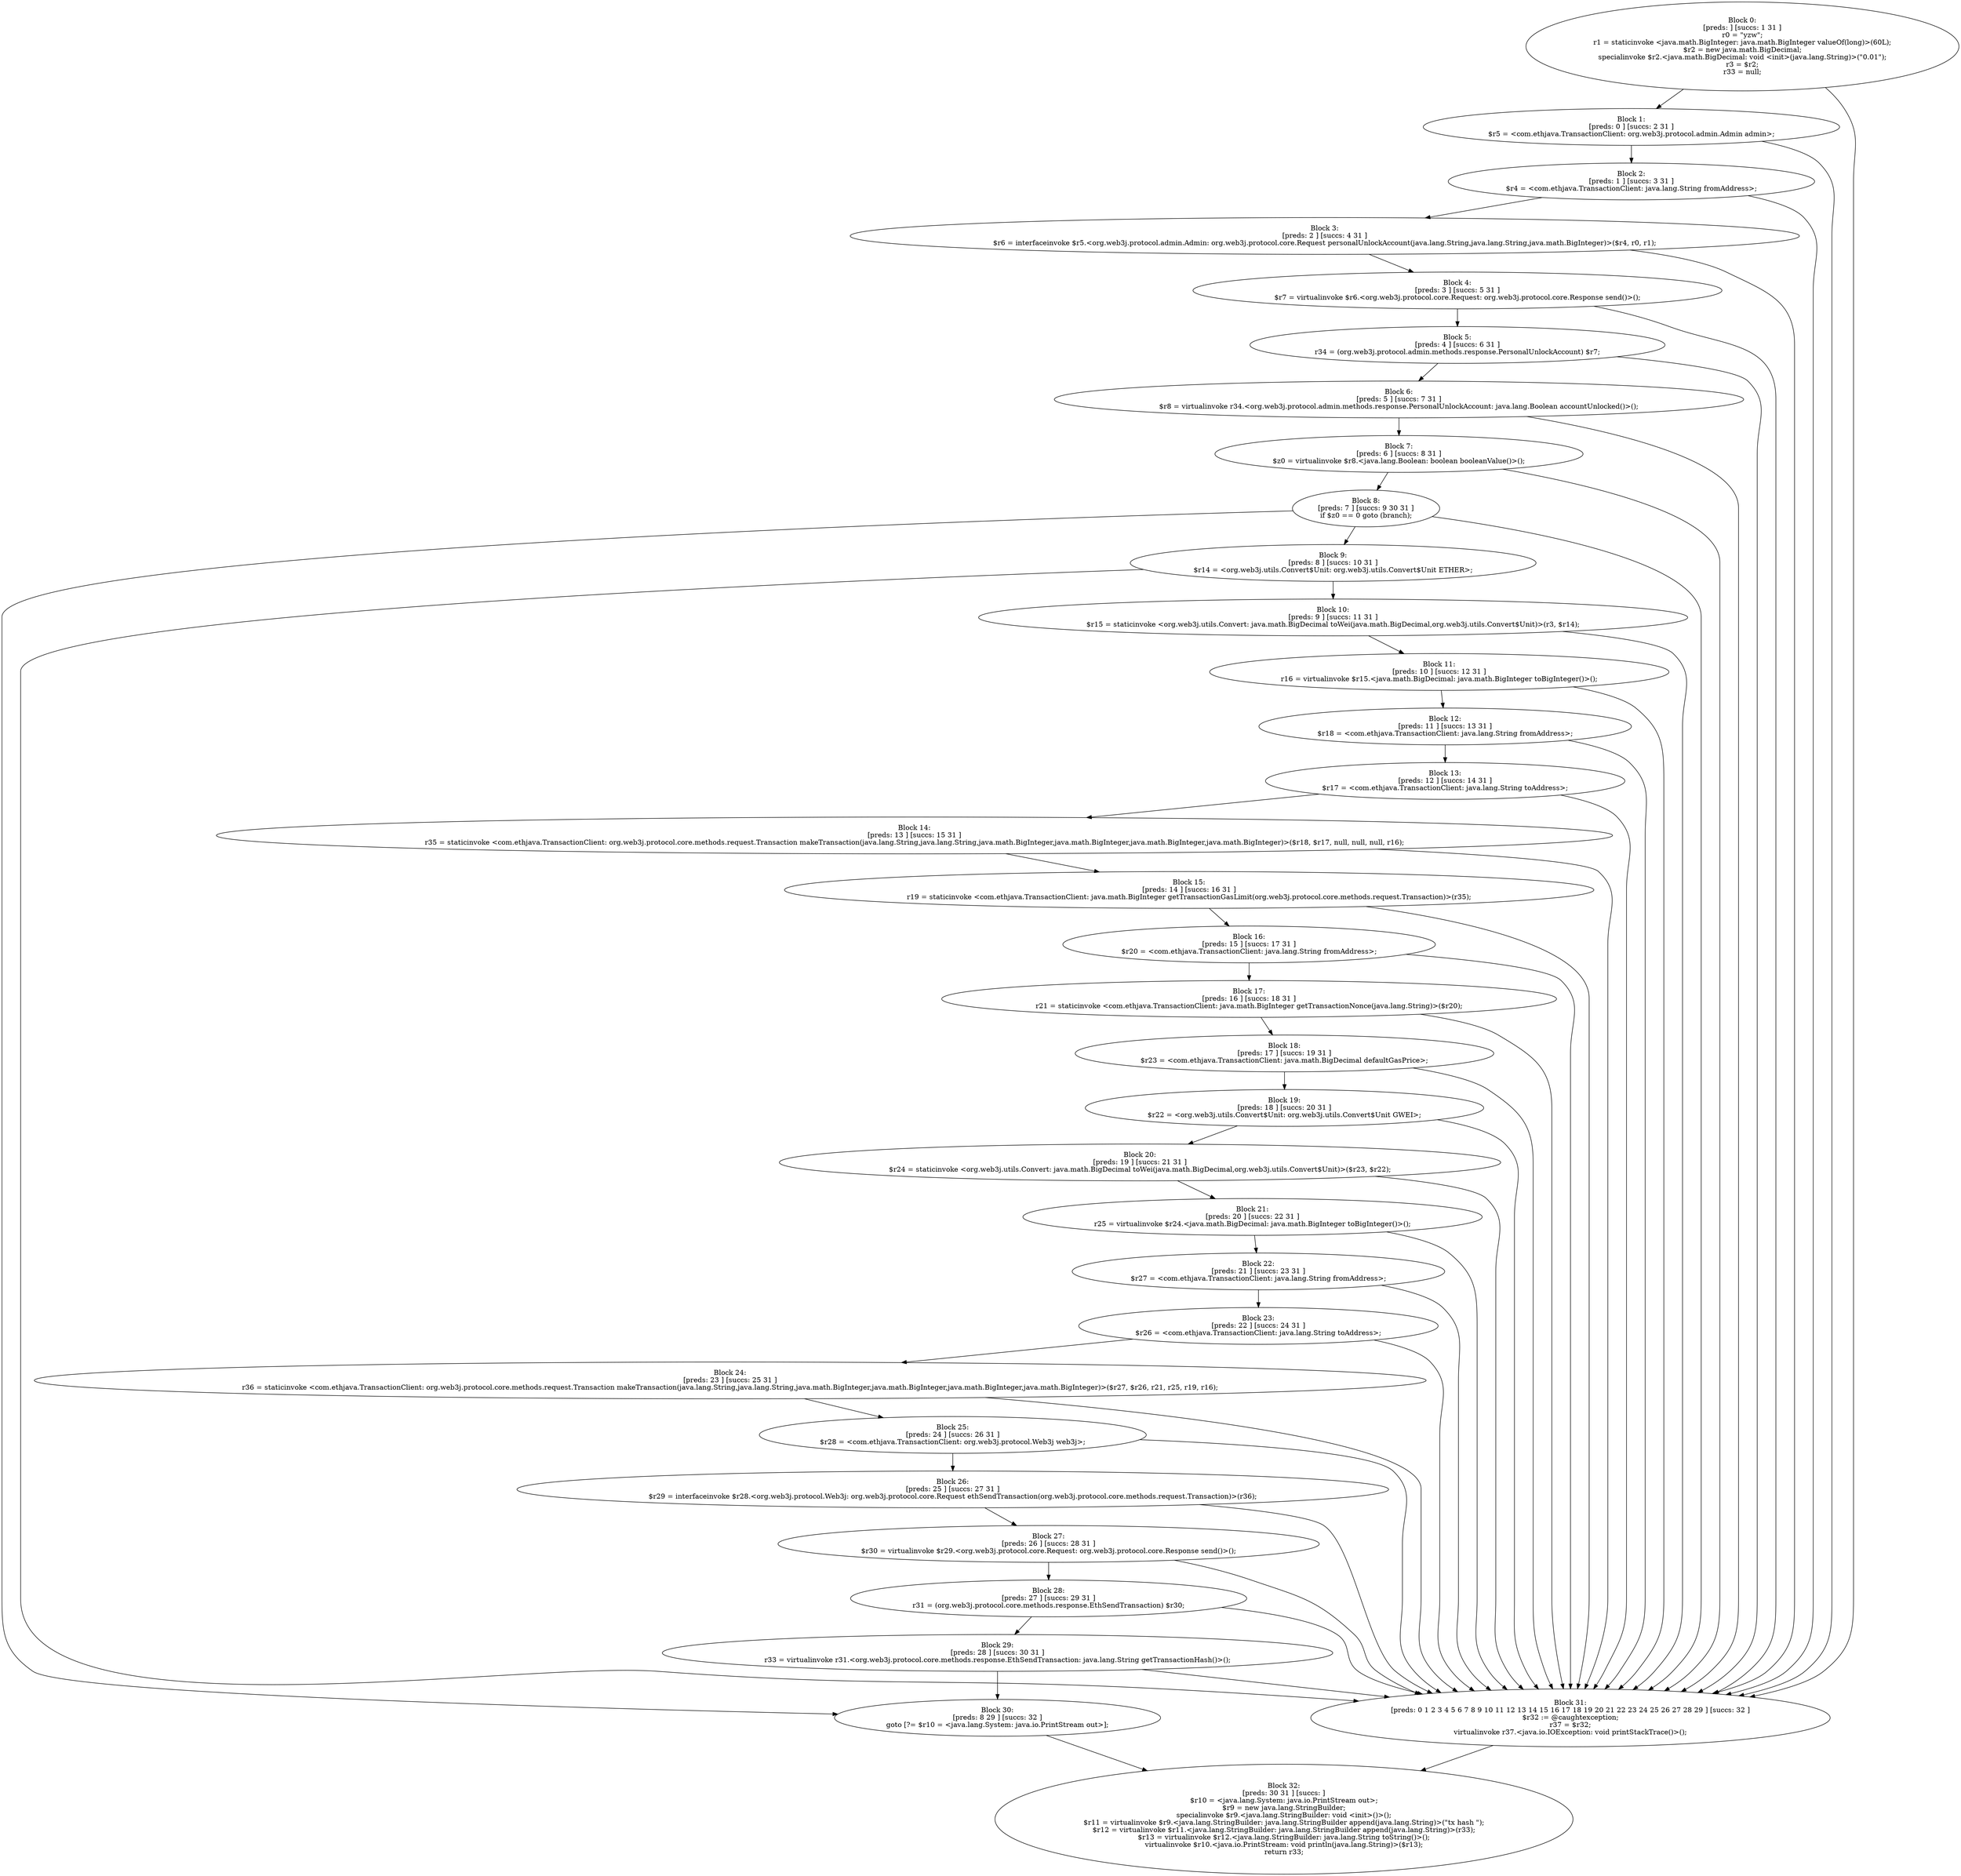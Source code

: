 digraph "unitGraph" {
    "Block 0:
[preds: ] [succs: 1 31 ]
r0 = \"yzw\";
r1 = staticinvoke <java.math.BigInteger: java.math.BigInteger valueOf(long)>(60L);
$r2 = new java.math.BigDecimal;
specialinvoke $r2.<java.math.BigDecimal: void <init>(java.lang.String)>(\"0.01\");
r3 = $r2;
r33 = null;
"
    "Block 1:
[preds: 0 ] [succs: 2 31 ]
$r5 = <com.ethjava.TransactionClient: org.web3j.protocol.admin.Admin admin>;
"
    "Block 2:
[preds: 1 ] [succs: 3 31 ]
$r4 = <com.ethjava.TransactionClient: java.lang.String fromAddress>;
"
    "Block 3:
[preds: 2 ] [succs: 4 31 ]
$r6 = interfaceinvoke $r5.<org.web3j.protocol.admin.Admin: org.web3j.protocol.core.Request personalUnlockAccount(java.lang.String,java.lang.String,java.math.BigInteger)>($r4, r0, r1);
"
    "Block 4:
[preds: 3 ] [succs: 5 31 ]
$r7 = virtualinvoke $r6.<org.web3j.protocol.core.Request: org.web3j.protocol.core.Response send()>();
"
    "Block 5:
[preds: 4 ] [succs: 6 31 ]
r34 = (org.web3j.protocol.admin.methods.response.PersonalUnlockAccount) $r7;
"
    "Block 6:
[preds: 5 ] [succs: 7 31 ]
$r8 = virtualinvoke r34.<org.web3j.protocol.admin.methods.response.PersonalUnlockAccount: java.lang.Boolean accountUnlocked()>();
"
    "Block 7:
[preds: 6 ] [succs: 8 31 ]
$z0 = virtualinvoke $r8.<java.lang.Boolean: boolean booleanValue()>();
"
    "Block 8:
[preds: 7 ] [succs: 9 30 31 ]
if $z0 == 0 goto (branch);
"
    "Block 9:
[preds: 8 ] [succs: 10 31 ]
$r14 = <org.web3j.utils.Convert$Unit: org.web3j.utils.Convert$Unit ETHER>;
"
    "Block 10:
[preds: 9 ] [succs: 11 31 ]
$r15 = staticinvoke <org.web3j.utils.Convert: java.math.BigDecimal toWei(java.math.BigDecimal,org.web3j.utils.Convert$Unit)>(r3, $r14);
"
    "Block 11:
[preds: 10 ] [succs: 12 31 ]
r16 = virtualinvoke $r15.<java.math.BigDecimal: java.math.BigInteger toBigInteger()>();
"
    "Block 12:
[preds: 11 ] [succs: 13 31 ]
$r18 = <com.ethjava.TransactionClient: java.lang.String fromAddress>;
"
    "Block 13:
[preds: 12 ] [succs: 14 31 ]
$r17 = <com.ethjava.TransactionClient: java.lang.String toAddress>;
"
    "Block 14:
[preds: 13 ] [succs: 15 31 ]
r35 = staticinvoke <com.ethjava.TransactionClient: org.web3j.protocol.core.methods.request.Transaction makeTransaction(java.lang.String,java.lang.String,java.math.BigInteger,java.math.BigInteger,java.math.BigInteger,java.math.BigInteger)>($r18, $r17, null, null, null, r16);
"
    "Block 15:
[preds: 14 ] [succs: 16 31 ]
r19 = staticinvoke <com.ethjava.TransactionClient: java.math.BigInteger getTransactionGasLimit(org.web3j.protocol.core.methods.request.Transaction)>(r35);
"
    "Block 16:
[preds: 15 ] [succs: 17 31 ]
$r20 = <com.ethjava.TransactionClient: java.lang.String fromAddress>;
"
    "Block 17:
[preds: 16 ] [succs: 18 31 ]
r21 = staticinvoke <com.ethjava.TransactionClient: java.math.BigInteger getTransactionNonce(java.lang.String)>($r20);
"
    "Block 18:
[preds: 17 ] [succs: 19 31 ]
$r23 = <com.ethjava.TransactionClient: java.math.BigDecimal defaultGasPrice>;
"
    "Block 19:
[preds: 18 ] [succs: 20 31 ]
$r22 = <org.web3j.utils.Convert$Unit: org.web3j.utils.Convert$Unit GWEI>;
"
    "Block 20:
[preds: 19 ] [succs: 21 31 ]
$r24 = staticinvoke <org.web3j.utils.Convert: java.math.BigDecimal toWei(java.math.BigDecimal,org.web3j.utils.Convert$Unit)>($r23, $r22);
"
    "Block 21:
[preds: 20 ] [succs: 22 31 ]
r25 = virtualinvoke $r24.<java.math.BigDecimal: java.math.BigInteger toBigInteger()>();
"
    "Block 22:
[preds: 21 ] [succs: 23 31 ]
$r27 = <com.ethjava.TransactionClient: java.lang.String fromAddress>;
"
    "Block 23:
[preds: 22 ] [succs: 24 31 ]
$r26 = <com.ethjava.TransactionClient: java.lang.String toAddress>;
"
    "Block 24:
[preds: 23 ] [succs: 25 31 ]
r36 = staticinvoke <com.ethjava.TransactionClient: org.web3j.protocol.core.methods.request.Transaction makeTransaction(java.lang.String,java.lang.String,java.math.BigInteger,java.math.BigInteger,java.math.BigInteger,java.math.BigInteger)>($r27, $r26, r21, r25, r19, r16);
"
    "Block 25:
[preds: 24 ] [succs: 26 31 ]
$r28 = <com.ethjava.TransactionClient: org.web3j.protocol.Web3j web3j>;
"
    "Block 26:
[preds: 25 ] [succs: 27 31 ]
$r29 = interfaceinvoke $r28.<org.web3j.protocol.Web3j: org.web3j.protocol.core.Request ethSendTransaction(org.web3j.protocol.core.methods.request.Transaction)>(r36);
"
    "Block 27:
[preds: 26 ] [succs: 28 31 ]
$r30 = virtualinvoke $r29.<org.web3j.protocol.core.Request: org.web3j.protocol.core.Response send()>();
"
    "Block 28:
[preds: 27 ] [succs: 29 31 ]
r31 = (org.web3j.protocol.core.methods.response.EthSendTransaction) $r30;
"
    "Block 29:
[preds: 28 ] [succs: 30 31 ]
r33 = virtualinvoke r31.<org.web3j.protocol.core.methods.response.EthSendTransaction: java.lang.String getTransactionHash()>();
"
    "Block 30:
[preds: 8 29 ] [succs: 32 ]
goto [?= $r10 = <java.lang.System: java.io.PrintStream out>];
"
    "Block 31:
[preds: 0 1 2 3 4 5 6 7 8 9 10 11 12 13 14 15 16 17 18 19 20 21 22 23 24 25 26 27 28 29 ] [succs: 32 ]
$r32 := @caughtexception;
r37 = $r32;
virtualinvoke r37.<java.io.IOException: void printStackTrace()>();
"
    "Block 32:
[preds: 30 31 ] [succs: ]
$r10 = <java.lang.System: java.io.PrintStream out>;
$r9 = new java.lang.StringBuilder;
specialinvoke $r9.<java.lang.StringBuilder: void <init>()>();
$r11 = virtualinvoke $r9.<java.lang.StringBuilder: java.lang.StringBuilder append(java.lang.String)>(\"tx hash \");
$r12 = virtualinvoke $r11.<java.lang.StringBuilder: java.lang.StringBuilder append(java.lang.String)>(r33);
$r13 = virtualinvoke $r12.<java.lang.StringBuilder: java.lang.String toString()>();
virtualinvoke $r10.<java.io.PrintStream: void println(java.lang.String)>($r13);
return r33;
"
    "Block 0:
[preds: ] [succs: 1 31 ]
r0 = \"yzw\";
r1 = staticinvoke <java.math.BigInteger: java.math.BigInteger valueOf(long)>(60L);
$r2 = new java.math.BigDecimal;
specialinvoke $r2.<java.math.BigDecimal: void <init>(java.lang.String)>(\"0.01\");
r3 = $r2;
r33 = null;
"->"Block 1:
[preds: 0 ] [succs: 2 31 ]
$r5 = <com.ethjava.TransactionClient: org.web3j.protocol.admin.Admin admin>;
";
    "Block 0:
[preds: ] [succs: 1 31 ]
r0 = \"yzw\";
r1 = staticinvoke <java.math.BigInteger: java.math.BigInteger valueOf(long)>(60L);
$r2 = new java.math.BigDecimal;
specialinvoke $r2.<java.math.BigDecimal: void <init>(java.lang.String)>(\"0.01\");
r3 = $r2;
r33 = null;
"->"Block 31:
[preds: 0 1 2 3 4 5 6 7 8 9 10 11 12 13 14 15 16 17 18 19 20 21 22 23 24 25 26 27 28 29 ] [succs: 32 ]
$r32 := @caughtexception;
r37 = $r32;
virtualinvoke r37.<java.io.IOException: void printStackTrace()>();
";
    "Block 1:
[preds: 0 ] [succs: 2 31 ]
$r5 = <com.ethjava.TransactionClient: org.web3j.protocol.admin.Admin admin>;
"->"Block 2:
[preds: 1 ] [succs: 3 31 ]
$r4 = <com.ethjava.TransactionClient: java.lang.String fromAddress>;
";
    "Block 1:
[preds: 0 ] [succs: 2 31 ]
$r5 = <com.ethjava.TransactionClient: org.web3j.protocol.admin.Admin admin>;
"->"Block 31:
[preds: 0 1 2 3 4 5 6 7 8 9 10 11 12 13 14 15 16 17 18 19 20 21 22 23 24 25 26 27 28 29 ] [succs: 32 ]
$r32 := @caughtexception;
r37 = $r32;
virtualinvoke r37.<java.io.IOException: void printStackTrace()>();
";
    "Block 2:
[preds: 1 ] [succs: 3 31 ]
$r4 = <com.ethjava.TransactionClient: java.lang.String fromAddress>;
"->"Block 3:
[preds: 2 ] [succs: 4 31 ]
$r6 = interfaceinvoke $r5.<org.web3j.protocol.admin.Admin: org.web3j.protocol.core.Request personalUnlockAccount(java.lang.String,java.lang.String,java.math.BigInteger)>($r4, r0, r1);
";
    "Block 2:
[preds: 1 ] [succs: 3 31 ]
$r4 = <com.ethjava.TransactionClient: java.lang.String fromAddress>;
"->"Block 31:
[preds: 0 1 2 3 4 5 6 7 8 9 10 11 12 13 14 15 16 17 18 19 20 21 22 23 24 25 26 27 28 29 ] [succs: 32 ]
$r32 := @caughtexception;
r37 = $r32;
virtualinvoke r37.<java.io.IOException: void printStackTrace()>();
";
    "Block 3:
[preds: 2 ] [succs: 4 31 ]
$r6 = interfaceinvoke $r5.<org.web3j.protocol.admin.Admin: org.web3j.protocol.core.Request personalUnlockAccount(java.lang.String,java.lang.String,java.math.BigInteger)>($r4, r0, r1);
"->"Block 4:
[preds: 3 ] [succs: 5 31 ]
$r7 = virtualinvoke $r6.<org.web3j.protocol.core.Request: org.web3j.protocol.core.Response send()>();
";
    "Block 3:
[preds: 2 ] [succs: 4 31 ]
$r6 = interfaceinvoke $r5.<org.web3j.protocol.admin.Admin: org.web3j.protocol.core.Request personalUnlockAccount(java.lang.String,java.lang.String,java.math.BigInteger)>($r4, r0, r1);
"->"Block 31:
[preds: 0 1 2 3 4 5 6 7 8 9 10 11 12 13 14 15 16 17 18 19 20 21 22 23 24 25 26 27 28 29 ] [succs: 32 ]
$r32 := @caughtexception;
r37 = $r32;
virtualinvoke r37.<java.io.IOException: void printStackTrace()>();
";
    "Block 4:
[preds: 3 ] [succs: 5 31 ]
$r7 = virtualinvoke $r6.<org.web3j.protocol.core.Request: org.web3j.protocol.core.Response send()>();
"->"Block 5:
[preds: 4 ] [succs: 6 31 ]
r34 = (org.web3j.protocol.admin.methods.response.PersonalUnlockAccount) $r7;
";
    "Block 4:
[preds: 3 ] [succs: 5 31 ]
$r7 = virtualinvoke $r6.<org.web3j.protocol.core.Request: org.web3j.protocol.core.Response send()>();
"->"Block 31:
[preds: 0 1 2 3 4 5 6 7 8 9 10 11 12 13 14 15 16 17 18 19 20 21 22 23 24 25 26 27 28 29 ] [succs: 32 ]
$r32 := @caughtexception;
r37 = $r32;
virtualinvoke r37.<java.io.IOException: void printStackTrace()>();
";
    "Block 5:
[preds: 4 ] [succs: 6 31 ]
r34 = (org.web3j.protocol.admin.methods.response.PersonalUnlockAccount) $r7;
"->"Block 6:
[preds: 5 ] [succs: 7 31 ]
$r8 = virtualinvoke r34.<org.web3j.protocol.admin.methods.response.PersonalUnlockAccount: java.lang.Boolean accountUnlocked()>();
";
    "Block 5:
[preds: 4 ] [succs: 6 31 ]
r34 = (org.web3j.protocol.admin.methods.response.PersonalUnlockAccount) $r7;
"->"Block 31:
[preds: 0 1 2 3 4 5 6 7 8 9 10 11 12 13 14 15 16 17 18 19 20 21 22 23 24 25 26 27 28 29 ] [succs: 32 ]
$r32 := @caughtexception;
r37 = $r32;
virtualinvoke r37.<java.io.IOException: void printStackTrace()>();
";
    "Block 6:
[preds: 5 ] [succs: 7 31 ]
$r8 = virtualinvoke r34.<org.web3j.protocol.admin.methods.response.PersonalUnlockAccount: java.lang.Boolean accountUnlocked()>();
"->"Block 7:
[preds: 6 ] [succs: 8 31 ]
$z0 = virtualinvoke $r8.<java.lang.Boolean: boolean booleanValue()>();
";
    "Block 6:
[preds: 5 ] [succs: 7 31 ]
$r8 = virtualinvoke r34.<org.web3j.protocol.admin.methods.response.PersonalUnlockAccount: java.lang.Boolean accountUnlocked()>();
"->"Block 31:
[preds: 0 1 2 3 4 5 6 7 8 9 10 11 12 13 14 15 16 17 18 19 20 21 22 23 24 25 26 27 28 29 ] [succs: 32 ]
$r32 := @caughtexception;
r37 = $r32;
virtualinvoke r37.<java.io.IOException: void printStackTrace()>();
";
    "Block 7:
[preds: 6 ] [succs: 8 31 ]
$z0 = virtualinvoke $r8.<java.lang.Boolean: boolean booleanValue()>();
"->"Block 8:
[preds: 7 ] [succs: 9 30 31 ]
if $z0 == 0 goto (branch);
";
    "Block 7:
[preds: 6 ] [succs: 8 31 ]
$z0 = virtualinvoke $r8.<java.lang.Boolean: boolean booleanValue()>();
"->"Block 31:
[preds: 0 1 2 3 4 5 6 7 8 9 10 11 12 13 14 15 16 17 18 19 20 21 22 23 24 25 26 27 28 29 ] [succs: 32 ]
$r32 := @caughtexception;
r37 = $r32;
virtualinvoke r37.<java.io.IOException: void printStackTrace()>();
";
    "Block 8:
[preds: 7 ] [succs: 9 30 31 ]
if $z0 == 0 goto (branch);
"->"Block 9:
[preds: 8 ] [succs: 10 31 ]
$r14 = <org.web3j.utils.Convert$Unit: org.web3j.utils.Convert$Unit ETHER>;
";
    "Block 8:
[preds: 7 ] [succs: 9 30 31 ]
if $z0 == 0 goto (branch);
"->"Block 30:
[preds: 8 29 ] [succs: 32 ]
goto [?= $r10 = <java.lang.System: java.io.PrintStream out>];
";
    "Block 8:
[preds: 7 ] [succs: 9 30 31 ]
if $z0 == 0 goto (branch);
"->"Block 31:
[preds: 0 1 2 3 4 5 6 7 8 9 10 11 12 13 14 15 16 17 18 19 20 21 22 23 24 25 26 27 28 29 ] [succs: 32 ]
$r32 := @caughtexception;
r37 = $r32;
virtualinvoke r37.<java.io.IOException: void printStackTrace()>();
";
    "Block 9:
[preds: 8 ] [succs: 10 31 ]
$r14 = <org.web3j.utils.Convert$Unit: org.web3j.utils.Convert$Unit ETHER>;
"->"Block 10:
[preds: 9 ] [succs: 11 31 ]
$r15 = staticinvoke <org.web3j.utils.Convert: java.math.BigDecimal toWei(java.math.BigDecimal,org.web3j.utils.Convert$Unit)>(r3, $r14);
";
    "Block 9:
[preds: 8 ] [succs: 10 31 ]
$r14 = <org.web3j.utils.Convert$Unit: org.web3j.utils.Convert$Unit ETHER>;
"->"Block 31:
[preds: 0 1 2 3 4 5 6 7 8 9 10 11 12 13 14 15 16 17 18 19 20 21 22 23 24 25 26 27 28 29 ] [succs: 32 ]
$r32 := @caughtexception;
r37 = $r32;
virtualinvoke r37.<java.io.IOException: void printStackTrace()>();
";
    "Block 10:
[preds: 9 ] [succs: 11 31 ]
$r15 = staticinvoke <org.web3j.utils.Convert: java.math.BigDecimal toWei(java.math.BigDecimal,org.web3j.utils.Convert$Unit)>(r3, $r14);
"->"Block 11:
[preds: 10 ] [succs: 12 31 ]
r16 = virtualinvoke $r15.<java.math.BigDecimal: java.math.BigInteger toBigInteger()>();
";
    "Block 10:
[preds: 9 ] [succs: 11 31 ]
$r15 = staticinvoke <org.web3j.utils.Convert: java.math.BigDecimal toWei(java.math.BigDecimal,org.web3j.utils.Convert$Unit)>(r3, $r14);
"->"Block 31:
[preds: 0 1 2 3 4 5 6 7 8 9 10 11 12 13 14 15 16 17 18 19 20 21 22 23 24 25 26 27 28 29 ] [succs: 32 ]
$r32 := @caughtexception;
r37 = $r32;
virtualinvoke r37.<java.io.IOException: void printStackTrace()>();
";
    "Block 11:
[preds: 10 ] [succs: 12 31 ]
r16 = virtualinvoke $r15.<java.math.BigDecimal: java.math.BigInteger toBigInteger()>();
"->"Block 12:
[preds: 11 ] [succs: 13 31 ]
$r18 = <com.ethjava.TransactionClient: java.lang.String fromAddress>;
";
    "Block 11:
[preds: 10 ] [succs: 12 31 ]
r16 = virtualinvoke $r15.<java.math.BigDecimal: java.math.BigInteger toBigInteger()>();
"->"Block 31:
[preds: 0 1 2 3 4 5 6 7 8 9 10 11 12 13 14 15 16 17 18 19 20 21 22 23 24 25 26 27 28 29 ] [succs: 32 ]
$r32 := @caughtexception;
r37 = $r32;
virtualinvoke r37.<java.io.IOException: void printStackTrace()>();
";
    "Block 12:
[preds: 11 ] [succs: 13 31 ]
$r18 = <com.ethjava.TransactionClient: java.lang.String fromAddress>;
"->"Block 13:
[preds: 12 ] [succs: 14 31 ]
$r17 = <com.ethjava.TransactionClient: java.lang.String toAddress>;
";
    "Block 12:
[preds: 11 ] [succs: 13 31 ]
$r18 = <com.ethjava.TransactionClient: java.lang.String fromAddress>;
"->"Block 31:
[preds: 0 1 2 3 4 5 6 7 8 9 10 11 12 13 14 15 16 17 18 19 20 21 22 23 24 25 26 27 28 29 ] [succs: 32 ]
$r32 := @caughtexception;
r37 = $r32;
virtualinvoke r37.<java.io.IOException: void printStackTrace()>();
";
    "Block 13:
[preds: 12 ] [succs: 14 31 ]
$r17 = <com.ethjava.TransactionClient: java.lang.String toAddress>;
"->"Block 14:
[preds: 13 ] [succs: 15 31 ]
r35 = staticinvoke <com.ethjava.TransactionClient: org.web3j.protocol.core.methods.request.Transaction makeTransaction(java.lang.String,java.lang.String,java.math.BigInteger,java.math.BigInteger,java.math.BigInteger,java.math.BigInteger)>($r18, $r17, null, null, null, r16);
";
    "Block 13:
[preds: 12 ] [succs: 14 31 ]
$r17 = <com.ethjava.TransactionClient: java.lang.String toAddress>;
"->"Block 31:
[preds: 0 1 2 3 4 5 6 7 8 9 10 11 12 13 14 15 16 17 18 19 20 21 22 23 24 25 26 27 28 29 ] [succs: 32 ]
$r32 := @caughtexception;
r37 = $r32;
virtualinvoke r37.<java.io.IOException: void printStackTrace()>();
";
    "Block 14:
[preds: 13 ] [succs: 15 31 ]
r35 = staticinvoke <com.ethjava.TransactionClient: org.web3j.protocol.core.methods.request.Transaction makeTransaction(java.lang.String,java.lang.String,java.math.BigInteger,java.math.BigInteger,java.math.BigInteger,java.math.BigInteger)>($r18, $r17, null, null, null, r16);
"->"Block 15:
[preds: 14 ] [succs: 16 31 ]
r19 = staticinvoke <com.ethjava.TransactionClient: java.math.BigInteger getTransactionGasLimit(org.web3j.protocol.core.methods.request.Transaction)>(r35);
";
    "Block 14:
[preds: 13 ] [succs: 15 31 ]
r35 = staticinvoke <com.ethjava.TransactionClient: org.web3j.protocol.core.methods.request.Transaction makeTransaction(java.lang.String,java.lang.String,java.math.BigInteger,java.math.BigInteger,java.math.BigInteger,java.math.BigInteger)>($r18, $r17, null, null, null, r16);
"->"Block 31:
[preds: 0 1 2 3 4 5 6 7 8 9 10 11 12 13 14 15 16 17 18 19 20 21 22 23 24 25 26 27 28 29 ] [succs: 32 ]
$r32 := @caughtexception;
r37 = $r32;
virtualinvoke r37.<java.io.IOException: void printStackTrace()>();
";
    "Block 15:
[preds: 14 ] [succs: 16 31 ]
r19 = staticinvoke <com.ethjava.TransactionClient: java.math.BigInteger getTransactionGasLimit(org.web3j.protocol.core.methods.request.Transaction)>(r35);
"->"Block 16:
[preds: 15 ] [succs: 17 31 ]
$r20 = <com.ethjava.TransactionClient: java.lang.String fromAddress>;
";
    "Block 15:
[preds: 14 ] [succs: 16 31 ]
r19 = staticinvoke <com.ethjava.TransactionClient: java.math.BigInteger getTransactionGasLimit(org.web3j.protocol.core.methods.request.Transaction)>(r35);
"->"Block 31:
[preds: 0 1 2 3 4 5 6 7 8 9 10 11 12 13 14 15 16 17 18 19 20 21 22 23 24 25 26 27 28 29 ] [succs: 32 ]
$r32 := @caughtexception;
r37 = $r32;
virtualinvoke r37.<java.io.IOException: void printStackTrace()>();
";
    "Block 16:
[preds: 15 ] [succs: 17 31 ]
$r20 = <com.ethjava.TransactionClient: java.lang.String fromAddress>;
"->"Block 17:
[preds: 16 ] [succs: 18 31 ]
r21 = staticinvoke <com.ethjava.TransactionClient: java.math.BigInteger getTransactionNonce(java.lang.String)>($r20);
";
    "Block 16:
[preds: 15 ] [succs: 17 31 ]
$r20 = <com.ethjava.TransactionClient: java.lang.String fromAddress>;
"->"Block 31:
[preds: 0 1 2 3 4 5 6 7 8 9 10 11 12 13 14 15 16 17 18 19 20 21 22 23 24 25 26 27 28 29 ] [succs: 32 ]
$r32 := @caughtexception;
r37 = $r32;
virtualinvoke r37.<java.io.IOException: void printStackTrace()>();
";
    "Block 17:
[preds: 16 ] [succs: 18 31 ]
r21 = staticinvoke <com.ethjava.TransactionClient: java.math.BigInteger getTransactionNonce(java.lang.String)>($r20);
"->"Block 18:
[preds: 17 ] [succs: 19 31 ]
$r23 = <com.ethjava.TransactionClient: java.math.BigDecimal defaultGasPrice>;
";
    "Block 17:
[preds: 16 ] [succs: 18 31 ]
r21 = staticinvoke <com.ethjava.TransactionClient: java.math.BigInteger getTransactionNonce(java.lang.String)>($r20);
"->"Block 31:
[preds: 0 1 2 3 4 5 6 7 8 9 10 11 12 13 14 15 16 17 18 19 20 21 22 23 24 25 26 27 28 29 ] [succs: 32 ]
$r32 := @caughtexception;
r37 = $r32;
virtualinvoke r37.<java.io.IOException: void printStackTrace()>();
";
    "Block 18:
[preds: 17 ] [succs: 19 31 ]
$r23 = <com.ethjava.TransactionClient: java.math.BigDecimal defaultGasPrice>;
"->"Block 19:
[preds: 18 ] [succs: 20 31 ]
$r22 = <org.web3j.utils.Convert$Unit: org.web3j.utils.Convert$Unit GWEI>;
";
    "Block 18:
[preds: 17 ] [succs: 19 31 ]
$r23 = <com.ethjava.TransactionClient: java.math.BigDecimal defaultGasPrice>;
"->"Block 31:
[preds: 0 1 2 3 4 5 6 7 8 9 10 11 12 13 14 15 16 17 18 19 20 21 22 23 24 25 26 27 28 29 ] [succs: 32 ]
$r32 := @caughtexception;
r37 = $r32;
virtualinvoke r37.<java.io.IOException: void printStackTrace()>();
";
    "Block 19:
[preds: 18 ] [succs: 20 31 ]
$r22 = <org.web3j.utils.Convert$Unit: org.web3j.utils.Convert$Unit GWEI>;
"->"Block 20:
[preds: 19 ] [succs: 21 31 ]
$r24 = staticinvoke <org.web3j.utils.Convert: java.math.BigDecimal toWei(java.math.BigDecimal,org.web3j.utils.Convert$Unit)>($r23, $r22);
";
    "Block 19:
[preds: 18 ] [succs: 20 31 ]
$r22 = <org.web3j.utils.Convert$Unit: org.web3j.utils.Convert$Unit GWEI>;
"->"Block 31:
[preds: 0 1 2 3 4 5 6 7 8 9 10 11 12 13 14 15 16 17 18 19 20 21 22 23 24 25 26 27 28 29 ] [succs: 32 ]
$r32 := @caughtexception;
r37 = $r32;
virtualinvoke r37.<java.io.IOException: void printStackTrace()>();
";
    "Block 20:
[preds: 19 ] [succs: 21 31 ]
$r24 = staticinvoke <org.web3j.utils.Convert: java.math.BigDecimal toWei(java.math.BigDecimal,org.web3j.utils.Convert$Unit)>($r23, $r22);
"->"Block 21:
[preds: 20 ] [succs: 22 31 ]
r25 = virtualinvoke $r24.<java.math.BigDecimal: java.math.BigInteger toBigInteger()>();
";
    "Block 20:
[preds: 19 ] [succs: 21 31 ]
$r24 = staticinvoke <org.web3j.utils.Convert: java.math.BigDecimal toWei(java.math.BigDecimal,org.web3j.utils.Convert$Unit)>($r23, $r22);
"->"Block 31:
[preds: 0 1 2 3 4 5 6 7 8 9 10 11 12 13 14 15 16 17 18 19 20 21 22 23 24 25 26 27 28 29 ] [succs: 32 ]
$r32 := @caughtexception;
r37 = $r32;
virtualinvoke r37.<java.io.IOException: void printStackTrace()>();
";
    "Block 21:
[preds: 20 ] [succs: 22 31 ]
r25 = virtualinvoke $r24.<java.math.BigDecimal: java.math.BigInteger toBigInteger()>();
"->"Block 22:
[preds: 21 ] [succs: 23 31 ]
$r27 = <com.ethjava.TransactionClient: java.lang.String fromAddress>;
";
    "Block 21:
[preds: 20 ] [succs: 22 31 ]
r25 = virtualinvoke $r24.<java.math.BigDecimal: java.math.BigInteger toBigInteger()>();
"->"Block 31:
[preds: 0 1 2 3 4 5 6 7 8 9 10 11 12 13 14 15 16 17 18 19 20 21 22 23 24 25 26 27 28 29 ] [succs: 32 ]
$r32 := @caughtexception;
r37 = $r32;
virtualinvoke r37.<java.io.IOException: void printStackTrace()>();
";
    "Block 22:
[preds: 21 ] [succs: 23 31 ]
$r27 = <com.ethjava.TransactionClient: java.lang.String fromAddress>;
"->"Block 23:
[preds: 22 ] [succs: 24 31 ]
$r26 = <com.ethjava.TransactionClient: java.lang.String toAddress>;
";
    "Block 22:
[preds: 21 ] [succs: 23 31 ]
$r27 = <com.ethjava.TransactionClient: java.lang.String fromAddress>;
"->"Block 31:
[preds: 0 1 2 3 4 5 6 7 8 9 10 11 12 13 14 15 16 17 18 19 20 21 22 23 24 25 26 27 28 29 ] [succs: 32 ]
$r32 := @caughtexception;
r37 = $r32;
virtualinvoke r37.<java.io.IOException: void printStackTrace()>();
";
    "Block 23:
[preds: 22 ] [succs: 24 31 ]
$r26 = <com.ethjava.TransactionClient: java.lang.String toAddress>;
"->"Block 24:
[preds: 23 ] [succs: 25 31 ]
r36 = staticinvoke <com.ethjava.TransactionClient: org.web3j.protocol.core.methods.request.Transaction makeTransaction(java.lang.String,java.lang.String,java.math.BigInteger,java.math.BigInteger,java.math.BigInteger,java.math.BigInteger)>($r27, $r26, r21, r25, r19, r16);
";
    "Block 23:
[preds: 22 ] [succs: 24 31 ]
$r26 = <com.ethjava.TransactionClient: java.lang.String toAddress>;
"->"Block 31:
[preds: 0 1 2 3 4 5 6 7 8 9 10 11 12 13 14 15 16 17 18 19 20 21 22 23 24 25 26 27 28 29 ] [succs: 32 ]
$r32 := @caughtexception;
r37 = $r32;
virtualinvoke r37.<java.io.IOException: void printStackTrace()>();
";
    "Block 24:
[preds: 23 ] [succs: 25 31 ]
r36 = staticinvoke <com.ethjava.TransactionClient: org.web3j.protocol.core.methods.request.Transaction makeTransaction(java.lang.String,java.lang.String,java.math.BigInteger,java.math.BigInteger,java.math.BigInteger,java.math.BigInteger)>($r27, $r26, r21, r25, r19, r16);
"->"Block 25:
[preds: 24 ] [succs: 26 31 ]
$r28 = <com.ethjava.TransactionClient: org.web3j.protocol.Web3j web3j>;
";
    "Block 24:
[preds: 23 ] [succs: 25 31 ]
r36 = staticinvoke <com.ethjava.TransactionClient: org.web3j.protocol.core.methods.request.Transaction makeTransaction(java.lang.String,java.lang.String,java.math.BigInteger,java.math.BigInteger,java.math.BigInteger,java.math.BigInteger)>($r27, $r26, r21, r25, r19, r16);
"->"Block 31:
[preds: 0 1 2 3 4 5 6 7 8 9 10 11 12 13 14 15 16 17 18 19 20 21 22 23 24 25 26 27 28 29 ] [succs: 32 ]
$r32 := @caughtexception;
r37 = $r32;
virtualinvoke r37.<java.io.IOException: void printStackTrace()>();
";
    "Block 25:
[preds: 24 ] [succs: 26 31 ]
$r28 = <com.ethjava.TransactionClient: org.web3j.protocol.Web3j web3j>;
"->"Block 26:
[preds: 25 ] [succs: 27 31 ]
$r29 = interfaceinvoke $r28.<org.web3j.protocol.Web3j: org.web3j.protocol.core.Request ethSendTransaction(org.web3j.protocol.core.methods.request.Transaction)>(r36);
";
    "Block 25:
[preds: 24 ] [succs: 26 31 ]
$r28 = <com.ethjava.TransactionClient: org.web3j.protocol.Web3j web3j>;
"->"Block 31:
[preds: 0 1 2 3 4 5 6 7 8 9 10 11 12 13 14 15 16 17 18 19 20 21 22 23 24 25 26 27 28 29 ] [succs: 32 ]
$r32 := @caughtexception;
r37 = $r32;
virtualinvoke r37.<java.io.IOException: void printStackTrace()>();
";
    "Block 26:
[preds: 25 ] [succs: 27 31 ]
$r29 = interfaceinvoke $r28.<org.web3j.protocol.Web3j: org.web3j.protocol.core.Request ethSendTransaction(org.web3j.protocol.core.methods.request.Transaction)>(r36);
"->"Block 27:
[preds: 26 ] [succs: 28 31 ]
$r30 = virtualinvoke $r29.<org.web3j.protocol.core.Request: org.web3j.protocol.core.Response send()>();
";
    "Block 26:
[preds: 25 ] [succs: 27 31 ]
$r29 = interfaceinvoke $r28.<org.web3j.protocol.Web3j: org.web3j.protocol.core.Request ethSendTransaction(org.web3j.protocol.core.methods.request.Transaction)>(r36);
"->"Block 31:
[preds: 0 1 2 3 4 5 6 7 8 9 10 11 12 13 14 15 16 17 18 19 20 21 22 23 24 25 26 27 28 29 ] [succs: 32 ]
$r32 := @caughtexception;
r37 = $r32;
virtualinvoke r37.<java.io.IOException: void printStackTrace()>();
";
    "Block 27:
[preds: 26 ] [succs: 28 31 ]
$r30 = virtualinvoke $r29.<org.web3j.protocol.core.Request: org.web3j.protocol.core.Response send()>();
"->"Block 28:
[preds: 27 ] [succs: 29 31 ]
r31 = (org.web3j.protocol.core.methods.response.EthSendTransaction) $r30;
";
    "Block 27:
[preds: 26 ] [succs: 28 31 ]
$r30 = virtualinvoke $r29.<org.web3j.protocol.core.Request: org.web3j.protocol.core.Response send()>();
"->"Block 31:
[preds: 0 1 2 3 4 5 6 7 8 9 10 11 12 13 14 15 16 17 18 19 20 21 22 23 24 25 26 27 28 29 ] [succs: 32 ]
$r32 := @caughtexception;
r37 = $r32;
virtualinvoke r37.<java.io.IOException: void printStackTrace()>();
";
    "Block 28:
[preds: 27 ] [succs: 29 31 ]
r31 = (org.web3j.protocol.core.methods.response.EthSendTransaction) $r30;
"->"Block 29:
[preds: 28 ] [succs: 30 31 ]
r33 = virtualinvoke r31.<org.web3j.protocol.core.methods.response.EthSendTransaction: java.lang.String getTransactionHash()>();
";
    "Block 28:
[preds: 27 ] [succs: 29 31 ]
r31 = (org.web3j.protocol.core.methods.response.EthSendTransaction) $r30;
"->"Block 31:
[preds: 0 1 2 3 4 5 6 7 8 9 10 11 12 13 14 15 16 17 18 19 20 21 22 23 24 25 26 27 28 29 ] [succs: 32 ]
$r32 := @caughtexception;
r37 = $r32;
virtualinvoke r37.<java.io.IOException: void printStackTrace()>();
";
    "Block 29:
[preds: 28 ] [succs: 30 31 ]
r33 = virtualinvoke r31.<org.web3j.protocol.core.methods.response.EthSendTransaction: java.lang.String getTransactionHash()>();
"->"Block 30:
[preds: 8 29 ] [succs: 32 ]
goto [?= $r10 = <java.lang.System: java.io.PrintStream out>];
";
    "Block 29:
[preds: 28 ] [succs: 30 31 ]
r33 = virtualinvoke r31.<org.web3j.protocol.core.methods.response.EthSendTransaction: java.lang.String getTransactionHash()>();
"->"Block 31:
[preds: 0 1 2 3 4 5 6 7 8 9 10 11 12 13 14 15 16 17 18 19 20 21 22 23 24 25 26 27 28 29 ] [succs: 32 ]
$r32 := @caughtexception;
r37 = $r32;
virtualinvoke r37.<java.io.IOException: void printStackTrace()>();
";
    "Block 30:
[preds: 8 29 ] [succs: 32 ]
goto [?= $r10 = <java.lang.System: java.io.PrintStream out>];
"->"Block 32:
[preds: 30 31 ] [succs: ]
$r10 = <java.lang.System: java.io.PrintStream out>;
$r9 = new java.lang.StringBuilder;
specialinvoke $r9.<java.lang.StringBuilder: void <init>()>();
$r11 = virtualinvoke $r9.<java.lang.StringBuilder: java.lang.StringBuilder append(java.lang.String)>(\"tx hash \");
$r12 = virtualinvoke $r11.<java.lang.StringBuilder: java.lang.StringBuilder append(java.lang.String)>(r33);
$r13 = virtualinvoke $r12.<java.lang.StringBuilder: java.lang.String toString()>();
virtualinvoke $r10.<java.io.PrintStream: void println(java.lang.String)>($r13);
return r33;
";
    "Block 31:
[preds: 0 1 2 3 4 5 6 7 8 9 10 11 12 13 14 15 16 17 18 19 20 21 22 23 24 25 26 27 28 29 ] [succs: 32 ]
$r32 := @caughtexception;
r37 = $r32;
virtualinvoke r37.<java.io.IOException: void printStackTrace()>();
"->"Block 32:
[preds: 30 31 ] [succs: ]
$r10 = <java.lang.System: java.io.PrintStream out>;
$r9 = new java.lang.StringBuilder;
specialinvoke $r9.<java.lang.StringBuilder: void <init>()>();
$r11 = virtualinvoke $r9.<java.lang.StringBuilder: java.lang.StringBuilder append(java.lang.String)>(\"tx hash \");
$r12 = virtualinvoke $r11.<java.lang.StringBuilder: java.lang.StringBuilder append(java.lang.String)>(r33);
$r13 = virtualinvoke $r12.<java.lang.StringBuilder: java.lang.String toString()>();
virtualinvoke $r10.<java.io.PrintStream: void println(java.lang.String)>($r13);
return r33;
";
}
